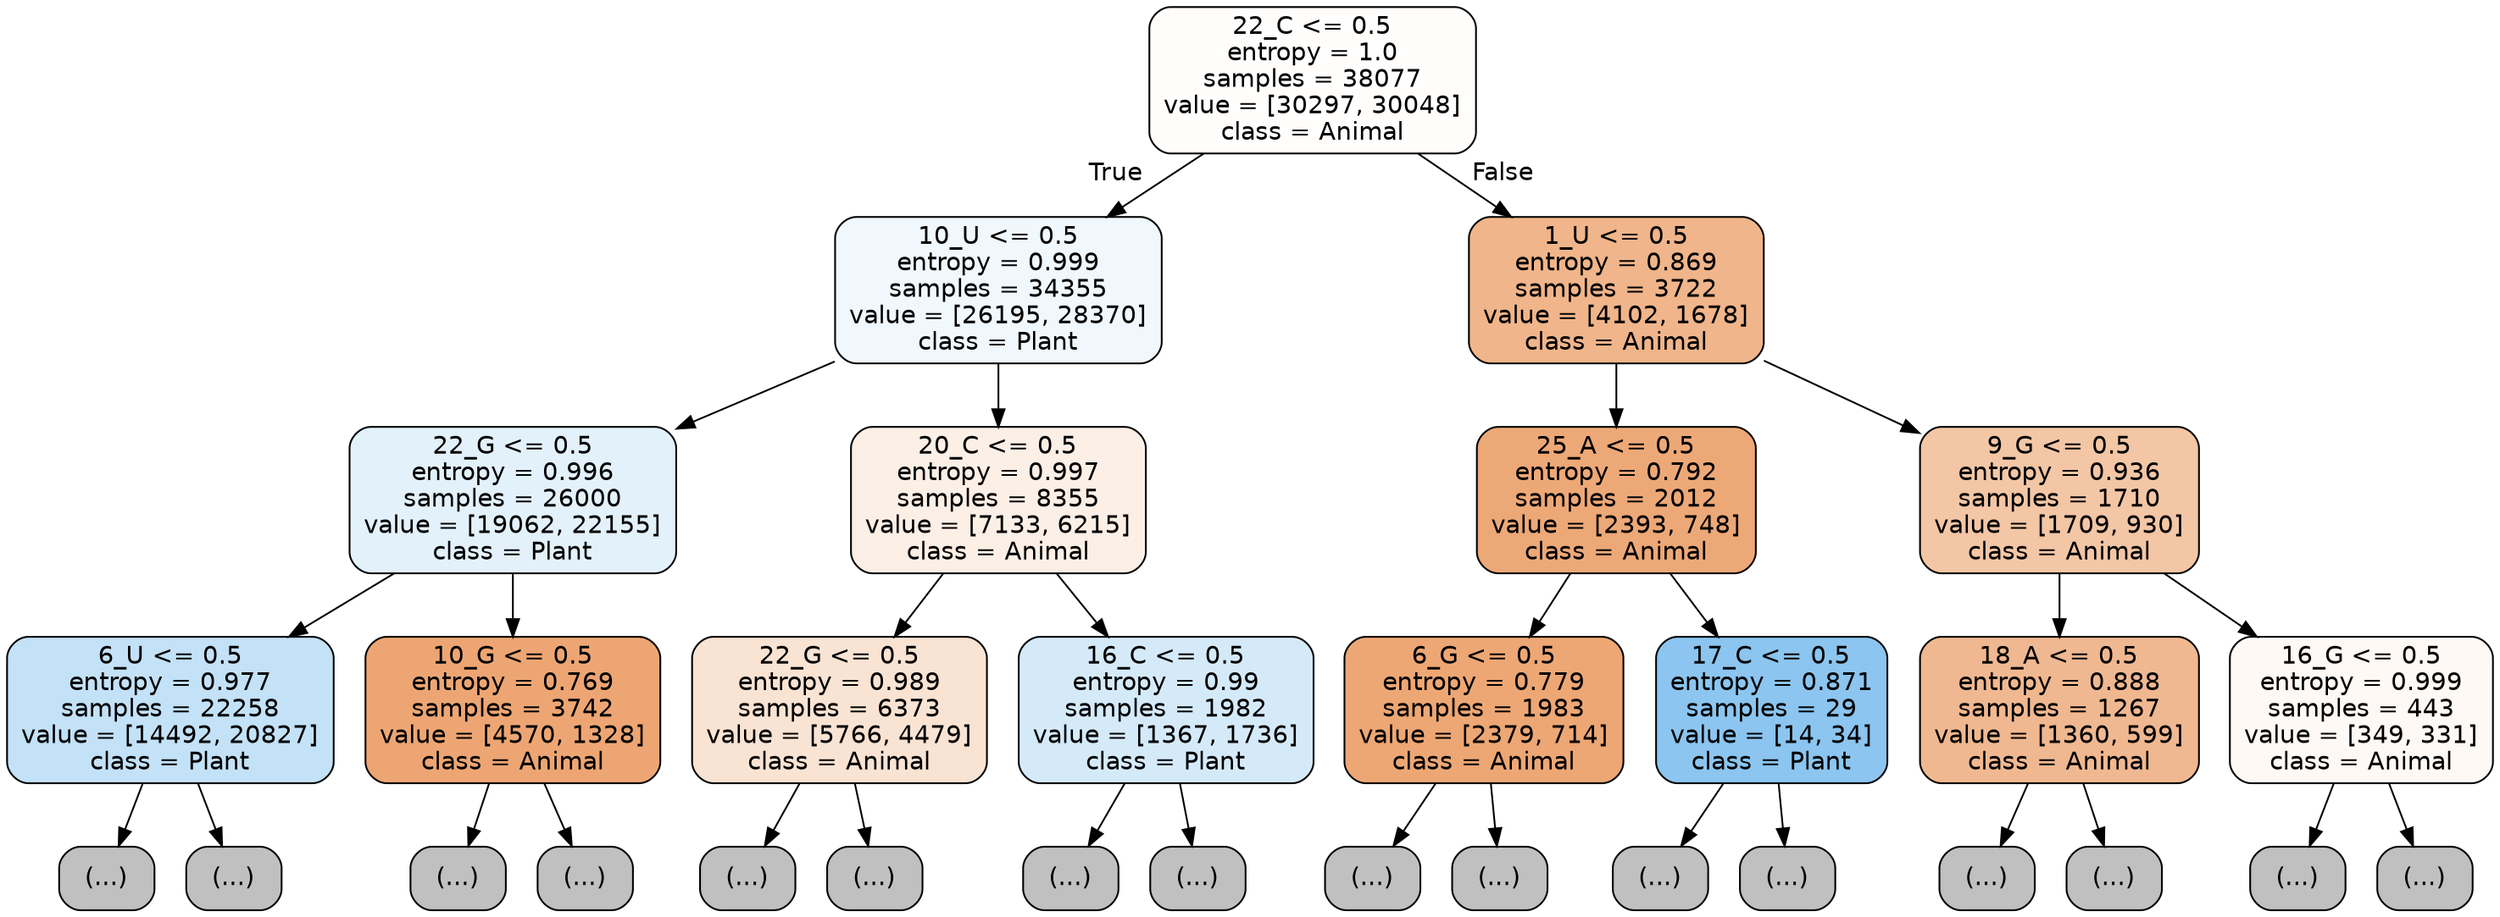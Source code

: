 digraph Tree {
node [shape=box, style="filled, rounded", color="black", fontname="helvetica"] ;
edge [fontname="helvetica"] ;
0 [label="22_C <= 0.5\nentropy = 1.0\nsamples = 38077\nvalue = [30297, 30048]\nclass = Animal", fillcolor="#fffefd"] ;
1 [label="10_U <= 0.5\nentropy = 0.999\nsamples = 34355\nvalue = [26195, 28370]\nclass = Plant", fillcolor="#f0f7fd"] ;
0 -> 1 [labeldistance=2.5, labelangle=45, headlabel="True"] ;
2 [label="22_G <= 0.5\nentropy = 0.996\nsamples = 26000\nvalue = [19062, 22155]\nclass = Plant", fillcolor="#e3f1fb"] ;
1 -> 2 ;
3 [label="6_U <= 0.5\nentropy = 0.977\nsamples = 22258\nvalue = [14492, 20827]\nclass = Plant", fillcolor="#c3e1f7"] ;
2 -> 3 ;
4 [label="(...)", fillcolor="#C0C0C0"] ;
3 -> 4 ;
6757 [label="(...)", fillcolor="#C0C0C0"] ;
3 -> 6757 ;
9278 [label="10_G <= 0.5\nentropy = 0.769\nsamples = 3742\nvalue = [4570, 1328]\nclass = Animal", fillcolor="#eda673"] ;
2 -> 9278 ;
9279 [label="(...)", fillcolor="#C0C0C0"] ;
9278 -> 9279 ;
10214 [label="(...)", fillcolor="#C0C0C0"] ;
9278 -> 10214 ;
10791 [label="20_C <= 0.5\nentropy = 0.997\nsamples = 8355\nvalue = [7133, 6215]\nclass = Animal", fillcolor="#fcefe6"] ;
1 -> 10791 ;
10792 [label="22_G <= 0.5\nentropy = 0.989\nsamples = 6373\nvalue = [5766, 4479]\nclass = Animal", fillcolor="#f9e3d3"] ;
10791 -> 10792 ;
10793 [label="(...)", fillcolor="#C0C0C0"] ;
10792 -> 10793 ;
13470 [label="(...)", fillcolor="#C0C0C0"] ;
10792 -> 13470 ;
13819 [label="16_C <= 0.5\nentropy = 0.99\nsamples = 1982\nvalue = [1367, 1736]\nclass = Plant", fillcolor="#d5eaf9"] ;
10791 -> 13819 ;
13820 [label="(...)", fillcolor="#C0C0C0"] ;
13819 -> 13820 ;
14635 [label="(...)", fillcolor="#C0C0C0"] ;
13819 -> 14635 ;
14816 [label="1_U <= 0.5\nentropy = 0.869\nsamples = 3722\nvalue = [4102, 1678]\nclass = Animal", fillcolor="#f0b58a"] ;
0 -> 14816 [labeldistance=2.5, labelangle=-45, headlabel="False"] ;
14817 [label="25_A <= 0.5\nentropy = 0.792\nsamples = 2012\nvalue = [2393, 748]\nclass = Animal", fillcolor="#eda877"] ;
14816 -> 14817 ;
14818 [label="6_G <= 0.5\nentropy = 0.779\nsamples = 1983\nvalue = [2379, 714]\nclass = Animal", fillcolor="#eda774"] ;
14817 -> 14818 ;
14819 [label="(...)", fillcolor="#C0C0C0"] ;
14818 -> 14819 ;
15606 [label="(...)", fillcolor="#C0C0C0"] ;
14818 -> 15606 ;
15837 [label="17_C <= 0.5\nentropy = 0.871\nsamples = 29\nvalue = [14, 34]\nclass = Plant", fillcolor="#8bc5f0"] ;
14817 -> 15837 ;
15838 [label="(...)", fillcolor="#C0C0C0"] ;
15837 -> 15838 ;
15855 [label="(...)", fillcolor="#C0C0C0"] ;
15837 -> 15855 ;
15856 [label="9_G <= 0.5\nentropy = 0.936\nsamples = 1710\nvalue = [1709, 930]\nclass = Animal", fillcolor="#f3c6a5"] ;
14816 -> 15856 ;
15857 [label="18_A <= 0.5\nentropy = 0.888\nsamples = 1267\nvalue = [1360, 599]\nclass = Animal", fillcolor="#f0b890"] ;
15856 -> 15857 ;
15858 [label="(...)", fillcolor="#C0C0C0"] ;
15857 -> 15858 ;
16331 [label="(...)", fillcolor="#C0C0C0"] ;
15857 -> 16331 ;
16510 [label="16_G <= 0.5\nentropy = 0.999\nsamples = 443\nvalue = [349, 331]\nclass = Animal", fillcolor="#fef9f5"] ;
15856 -> 16510 ;
16511 [label="(...)", fillcolor="#C0C0C0"] ;
16510 -> 16511 ;
16690 [label="(...)", fillcolor="#C0C0C0"] ;
16510 -> 16690 ;
}
